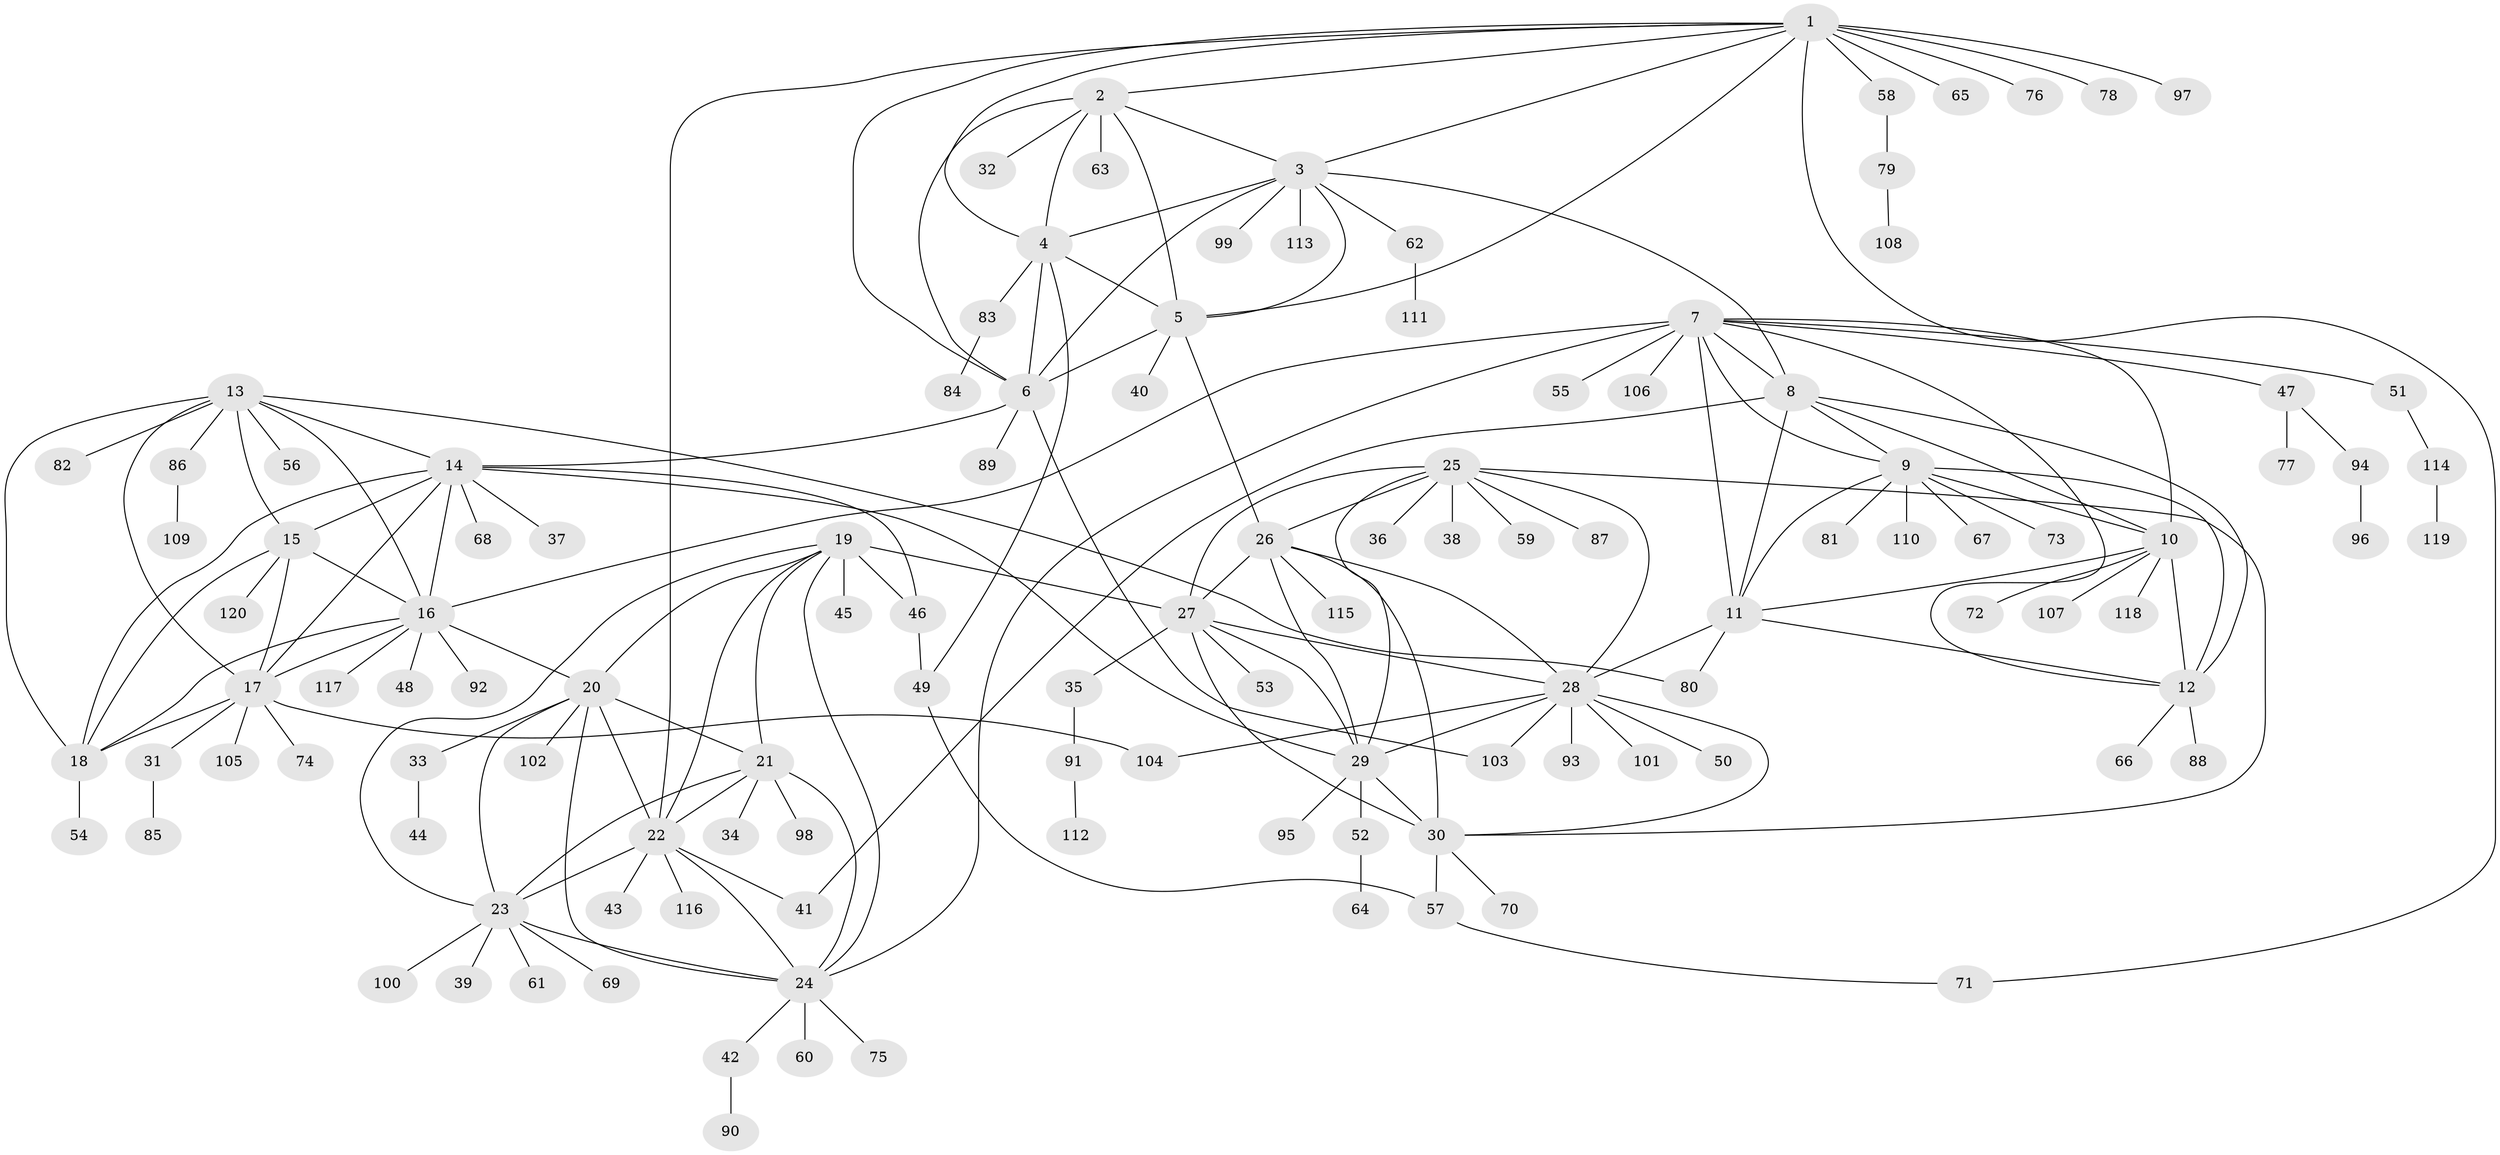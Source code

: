 // Generated by graph-tools (version 1.1) at 2025/02/03/09/25 03:02:40]
// undirected, 120 vertices, 183 edges
graph export_dot {
graph [start="1"]
  node [color=gray90,style=filled];
  1;
  2;
  3;
  4;
  5;
  6;
  7;
  8;
  9;
  10;
  11;
  12;
  13;
  14;
  15;
  16;
  17;
  18;
  19;
  20;
  21;
  22;
  23;
  24;
  25;
  26;
  27;
  28;
  29;
  30;
  31;
  32;
  33;
  34;
  35;
  36;
  37;
  38;
  39;
  40;
  41;
  42;
  43;
  44;
  45;
  46;
  47;
  48;
  49;
  50;
  51;
  52;
  53;
  54;
  55;
  56;
  57;
  58;
  59;
  60;
  61;
  62;
  63;
  64;
  65;
  66;
  67;
  68;
  69;
  70;
  71;
  72;
  73;
  74;
  75;
  76;
  77;
  78;
  79;
  80;
  81;
  82;
  83;
  84;
  85;
  86;
  87;
  88;
  89;
  90;
  91;
  92;
  93;
  94;
  95;
  96;
  97;
  98;
  99;
  100;
  101;
  102;
  103;
  104;
  105;
  106;
  107;
  108;
  109;
  110;
  111;
  112;
  113;
  114;
  115;
  116;
  117;
  118;
  119;
  120;
  1 -- 2;
  1 -- 3;
  1 -- 4;
  1 -- 5;
  1 -- 6;
  1 -- 22;
  1 -- 58;
  1 -- 65;
  1 -- 71;
  1 -- 76;
  1 -- 78;
  1 -- 97;
  2 -- 3;
  2 -- 4;
  2 -- 5;
  2 -- 6;
  2 -- 32;
  2 -- 63;
  3 -- 4;
  3 -- 5;
  3 -- 6;
  3 -- 8;
  3 -- 62;
  3 -- 99;
  3 -- 113;
  4 -- 5;
  4 -- 6;
  4 -- 49;
  4 -- 83;
  5 -- 6;
  5 -- 26;
  5 -- 40;
  6 -- 14;
  6 -- 89;
  6 -- 103;
  7 -- 8;
  7 -- 9;
  7 -- 10;
  7 -- 11;
  7 -- 12;
  7 -- 16;
  7 -- 24;
  7 -- 47;
  7 -- 51;
  7 -- 55;
  7 -- 106;
  8 -- 9;
  8 -- 10;
  8 -- 11;
  8 -- 12;
  8 -- 41;
  9 -- 10;
  9 -- 11;
  9 -- 12;
  9 -- 67;
  9 -- 73;
  9 -- 81;
  9 -- 110;
  10 -- 11;
  10 -- 12;
  10 -- 72;
  10 -- 107;
  10 -- 118;
  11 -- 12;
  11 -- 28;
  11 -- 80;
  12 -- 66;
  12 -- 88;
  13 -- 14;
  13 -- 15;
  13 -- 16;
  13 -- 17;
  13 -- 18;
  13 -- 56;
  13 -- 80;
  13 -- 82;
  13 -- 86;
  14 -- 15;
  14 -- 16;
  14 -- 17;
  14 -- 18;
  14 -- 29;
  14 -- 37;
  14 -- 46;
  14 -- 68;
  15 -- 16;
  15 -- 17;
  15 -- 18;
  15 -- 120;
  16 -- 17;
  16 -- 18;
  16 -- 20;
  16 -- 48;
  16 -- 92;
  16 -- 117;
  17 -- 18;
  17 -- 31;
  17 -- 74;
  17 -- 104;
  17 -- 105;
  18 -- 54;
  19 -- 20;
  19 -- 21;
  19 -- 22;
  19 -- 23;
  19 -- 24;
  19 -- 27;
  19 -- 45;
  19 -- 46;
  20 -- 21;
  20 -- 22;
  20 -- 23;
  20 -- 24;
  20 -- 33;
  20 -- 102;
  21 -- 22;
  21 -- 23;
  21 -- 24;
  21 -- 34;
  21 -- 98;
  22 -- 23;
  22 -- 24;
  22 -- 41;
  22 -- 43;
  22 -- 116;
  23 -- 24;
  23 -- 39;
  23 -- 61;
  23 -- 69;
  23 -- 100;
  24 -- 42;
  24 -- 60;
  24 -- 75;
  25 -- 26;
  25 -- 27;
  25 -- 28;
  25 -- 29;
  25 -- 30;
  25 -- 36;
  25 -- 38;
  25 -- 59;
  25 -- 87;
  26 -- 27;
  26 -- 28;
  26 -- 29;
  26 -- 30;
  26 -- 115;
  27 -- 28;
  27 -- 29;
  27 -- 30;
  27 -- 35;
  27 -- 53;
  28 -- 29;
  28 -- 30;
  28 -- 50;
  28 -- 93;
  28 -- 101;
  28 -- 103;
  28 -- 104;
  29 -- 30;
  29 -- 52;
  29 -- 95;
  30 -- 57;
  30 -- 70;
  31 -- 85;
  33 -- 44;
  35 -- 91;
  42 -- 90;
  46 -- 49;
  47 -- 77;
  47 -- 94;
  49 -- 57;
  51 -- 114;
  52 -- 64;
  57 -- 71;
  58 -- 79;
  62 -- 111;
  79 -- 108;
  83 -- 84;
  86 -- 109;
  91 -- 112;
  94 -- 96;
  114 -- 119;
}

